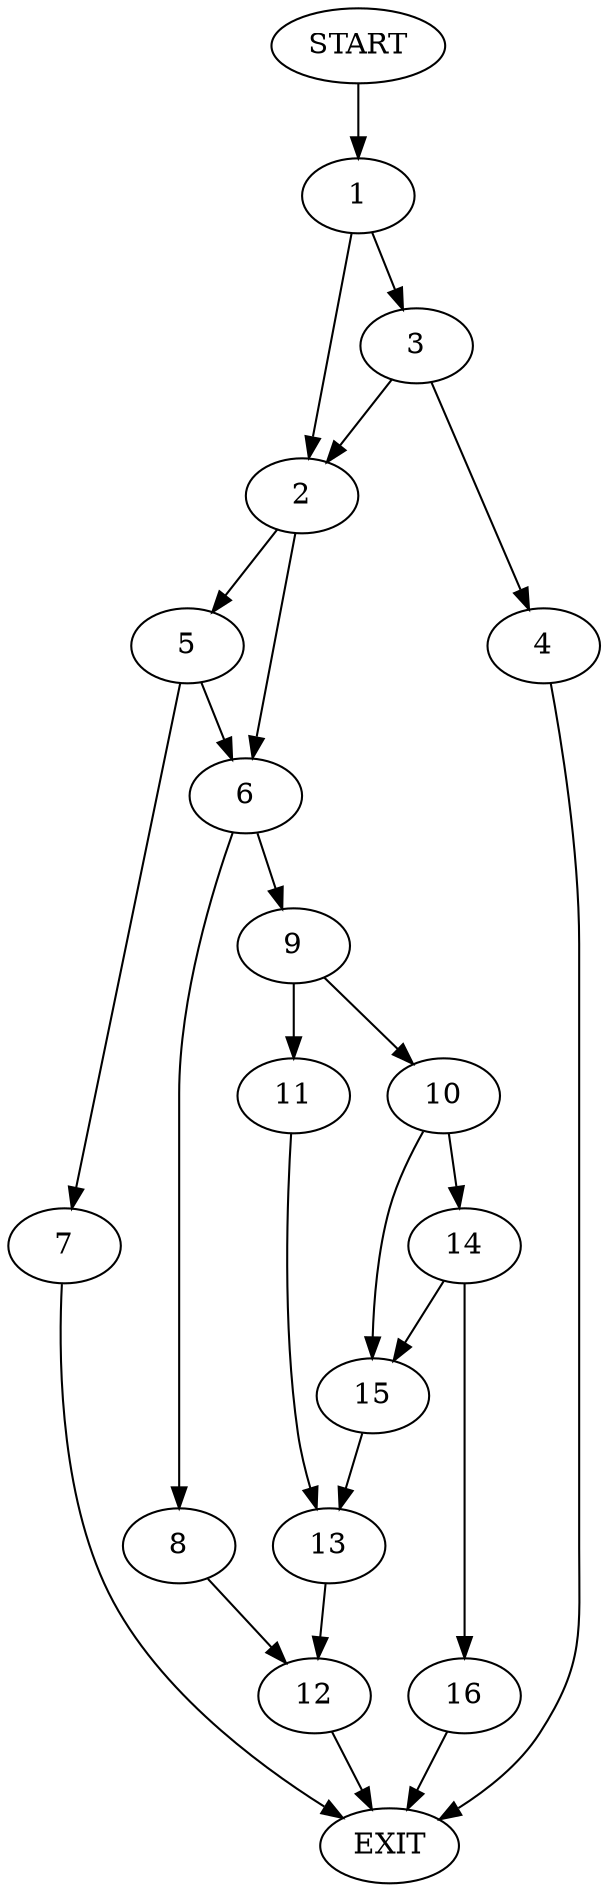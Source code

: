 digraph {
0 [label="START"]
17 [label="EXIT"]
0 -> 1
1 -> 2
1 -> 3
3 -> 4
3 -> 2
2 -> 5
2 -> 6
4 -> 17
5 -> 7
5 -> 6
6 -> 8
6 -> 9
7 -> 17
9 -> 10
9 -> 11
8 -> 12
11 -> 13
10 -> 14
10 -> 15
13 -> 12
14 -> 15
14 -> 16
15 -> 13
16 -> 17
12 -> 17
}
